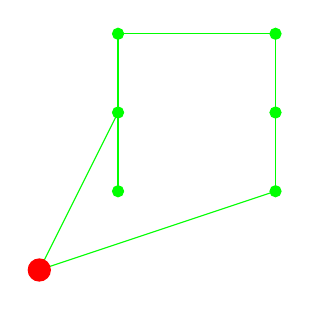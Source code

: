 \draw [green] (0, 0) -- (1, 2);
\filldraw [green] (0, 0) circle (2pt);
\draw [green] (1, 2) --(1, 1);
\filldraw [green] (1, 2) circle (2pt);
\draw [green] (1, 1) --(1, 3);
\filldraw [green] (1, 1) circle (2pt);
\draw [green] (1, 3) --(3, 3);
\filldraw [green] (1, 3) circle (2pt);
\draw [green] (3, 3) --(3, 2);
\filldraw [green] (3, 3) circle (2pt);
\draw [green] (3, 2) --(3, 1);
\filldraw [green] (3, 2) circle (2pt);
\draw [green] (3, 1) --(0, 0);
\filldraw (3, 1) [green] circle (2pt);
\filldraw [red] (0, 0) circle (4pt);